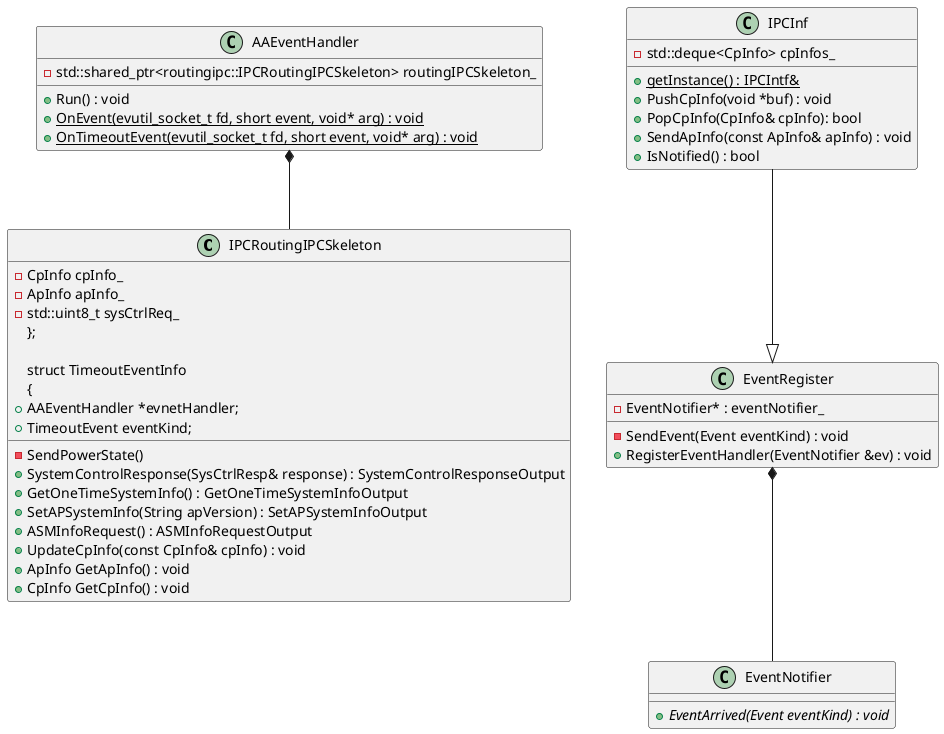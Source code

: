 @startuml
class IPCRoutingIPCSkeleton {
    -CpInfo cpInfo_
    -ApInfo apInfo_
    -std::uint8_t sysCtrlReq_
    -SendPowerState()
    +SystemControlResponse(SysCtrlResp& response) : SystemControlResponseOutput
    +GetOneTimeSystemInfo() : GetOneTimeSystemInfoOutput
    +SetAPSystemInfo(String apVersion) : SetAPSystemInfoOutput
    +ASMInfoRequest() : ASMInfoRequestOutput
    +UpdateCpInfo(const CpInfo& cpInfo) : void
    +ApInfo GetApInfo() : void
    +CpInfo GetCpInfo() : void
};

struct TimeoutEventInfo
{
    +AAEventHandler *evnetHandler;
    +TimeoutEvent eventKind;
}

class AAEventHandler {
    -std::shared_ptr<routingipc::IPCRoutingIPCSkeleton> routingIPCSkeleton_
    +Run() : void
    {static} +OnEvent(evutil_socket_t fd, short event, void* arg) : void
    {static} +OnTimeoutEvent(evutil_socket_t fd, short event, void* arg) : void
}

class EventNotifier {
    {abstract} +EventArrived(Event eventKind) : void
}

class EventRegister {
    -EventNotifier* : eventNotifier_
    -SendEvent(Event eventKind) : void
    +RegisterEventHandler(EventNotifier &ev) : void
}

class IPCInf {
    -std::deque<CpInfo> cpInfos_
    {static} +getInstance() : IPCIntf&
    +PushCpInfo(void *buf) : void
    +PopCpInfo(CpInfo& cpInfo): bool
    +SendApInfo(const ApInfo& apInfo) : void
    +IsNotified() : bool
}

IPCInf --|> EventRegister
AAEventHandler *-- IPCRoutingIPCSkeleton
EventRegister *-- EventNotifier
@enduml

@startuml

class Main_IPC_RoutingIPCSkeleton {
    generation code by tool
}

class IPCRoutingIPCSkeleton {
    -CpInfo cpInfo_
    -ApInfo apInfo_
    -std::uint8_t sysCtrlReq_
    -SendPowerState()
    +SystemControlResponse(SysCtrlResp& response) : SystemControlResponseOutput
    +GetOneTimeSystemInfo() : GetOneTimeSystemInfoOutput
    +SetAPSystemInfo(String apVersion) : SetAPSystemInfoOutput
    +ASMInfoRequest() : ASMInfoRequestOutput
    +UpdateCpInfo(const CpInfo& cpInfo) : void
    +ApInfo GetApInfo() : void
    +CpInfo GetCpInfo() : void
}

class AAEventHandler {
    -std::shared_ptr<routingipc::IPCRoutingIPCSkeleton> routingIPCSkeleton_
    +Run() : void
    {static} +OnEvent(evutil_socket_t fd, short event, void* arg) : void
    {static} +OnTimeoutEvent(evutil_socket_t fd, short event, void* arg) : void
}

AAEventHandler *-- IPCRoutingIPCSkeleton
IPCRoutingIPCSkeleton --|> Main_IPC_RoutingIPCSkeleton
@enduml

@startuml
class EventNotifier {
    {abstract} +EventArrived(Event eventKind) : void
}

class EventRegister {
    -EventNotifier* : eventNotifier_
    -SendEvent(Event eventKind) : void
    +RegisterEventHandler(EventNotifier &ev) : void
}

class IPCInf {
    -std::deque<CpInfo> cpInfos_
    {static} +getInstance() : IPCIntf&
    +PushCpInfo(void *buf) : void
    +PopCpInfo(CpInfo& cpInfo): bool
    +SendApInfo(const ApInfo& apInfo) : void
    +IsNotified() : bool
}

IPCInf --|> EventRegister
EventRegister *-- EventNotifier
@enduml

@startuml
actor ipc_shm
actor IPCInf as ipc_int
actor EventHandler
actor IPCRoutingIPCSkeleton as skeleton
actor client
ipc_shm -> ipc_shm : rx_callback_sect2_data
ipc_shm -> ipc_int : IPC_RxCallback
ipc_int -> ipc_int : IPCIntf::getInstance().PushCpInfo
ipc_int -> EventHandler : SendEvent
EventHandler -> EventHandler : IPCIntf::getInstance().PopCpInfo
EventHandler -> skeleton : UpdateCpInfo
skeleton -> skeleton : Save cpInfo
client -> skeleton : GetOneTimeSystemInfo()
skeleton -> client : Response to GetOneTimeSystemInfo()
@enduml

@startuml
actor ipc_shm
actor IPCInf as ipc_int
actor IPCRoutingIPCSkeleton as skeleton
actor client

client -> skeleton : SystemControlResponse()
skeleton -> skeleton : Save ApInfo
skeleton -> ipc_int : SendApInfo()
ipc_int -> ipc_shm : ipc_send()
client -> skeleton : SetAPSystemInfo()
skeleton -> skeleton : Save ApInfo
skeleton -> ipc_int : SendApInfo()
ipc_int -> ipc_shm : ipc_send()
client -> skeleton : ASMInfoRequest()
skeleton -> skeleton : Load ApInfo
skeleton -> ipc_int : SendApInfo()
ipc_int -> ipc_shm : ipc_send()
@enduml